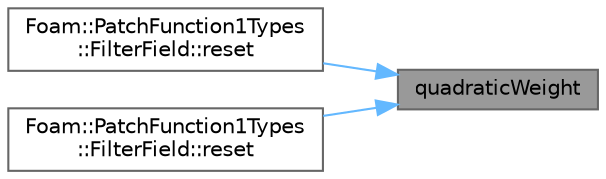 digraph "quadraticWeight"
{
 // LATEX_PDF_SIZE
  bgcolor="transparent";
  edge [fontname=Helvetica,fontsize=10,labelfontname=Helvetica,labelfontsize=10];
  node [fontname=Helvetica,fontsize=10,shape=box,height=0.2,width=0.4];
  rankdir="RL";
  Node1 [id="Node000001",label="quadraticWeight",height=0.2,width=0.4,color="gray40", fillcolor="grey60", style="filled", fontcolor="black",tooltip=" "];
  Node1 -> Node2 [id="edge1_Node000001_Node000002",dir="back",color="steelblue1",style="solid",tooltip=" "];
  Node2 [id="Node000002",label="Foam::PatchFunction1Types\l::FilterField::reset",height=0.2,width=0.4,color="grey40", fillcolor="white", style="filled",URL="$classFoam_1_1PatchFunction1Types_1_1FilterField.html#af11c1411e809f81322eae4420959fa2d",tooltip=" "];
  Node1 -> Node3 [id="edge2_Node000001_Node000003",dir="back",color="steelblue1",style="solid",tooltip=" "];
  Node3 [id="Node000003",label="Foam::PatchFunction1Types\l::FilterField::reset",height=0.2,width=0.4,color="grey40", fillcolor="white", style="filled",URL="$classFoam_1_1PatchFunction1Types_1_1FilterField.html#aa51c6d9a3ccbd7f8b70c082fbb1abddd",tooltip=" "];
}
